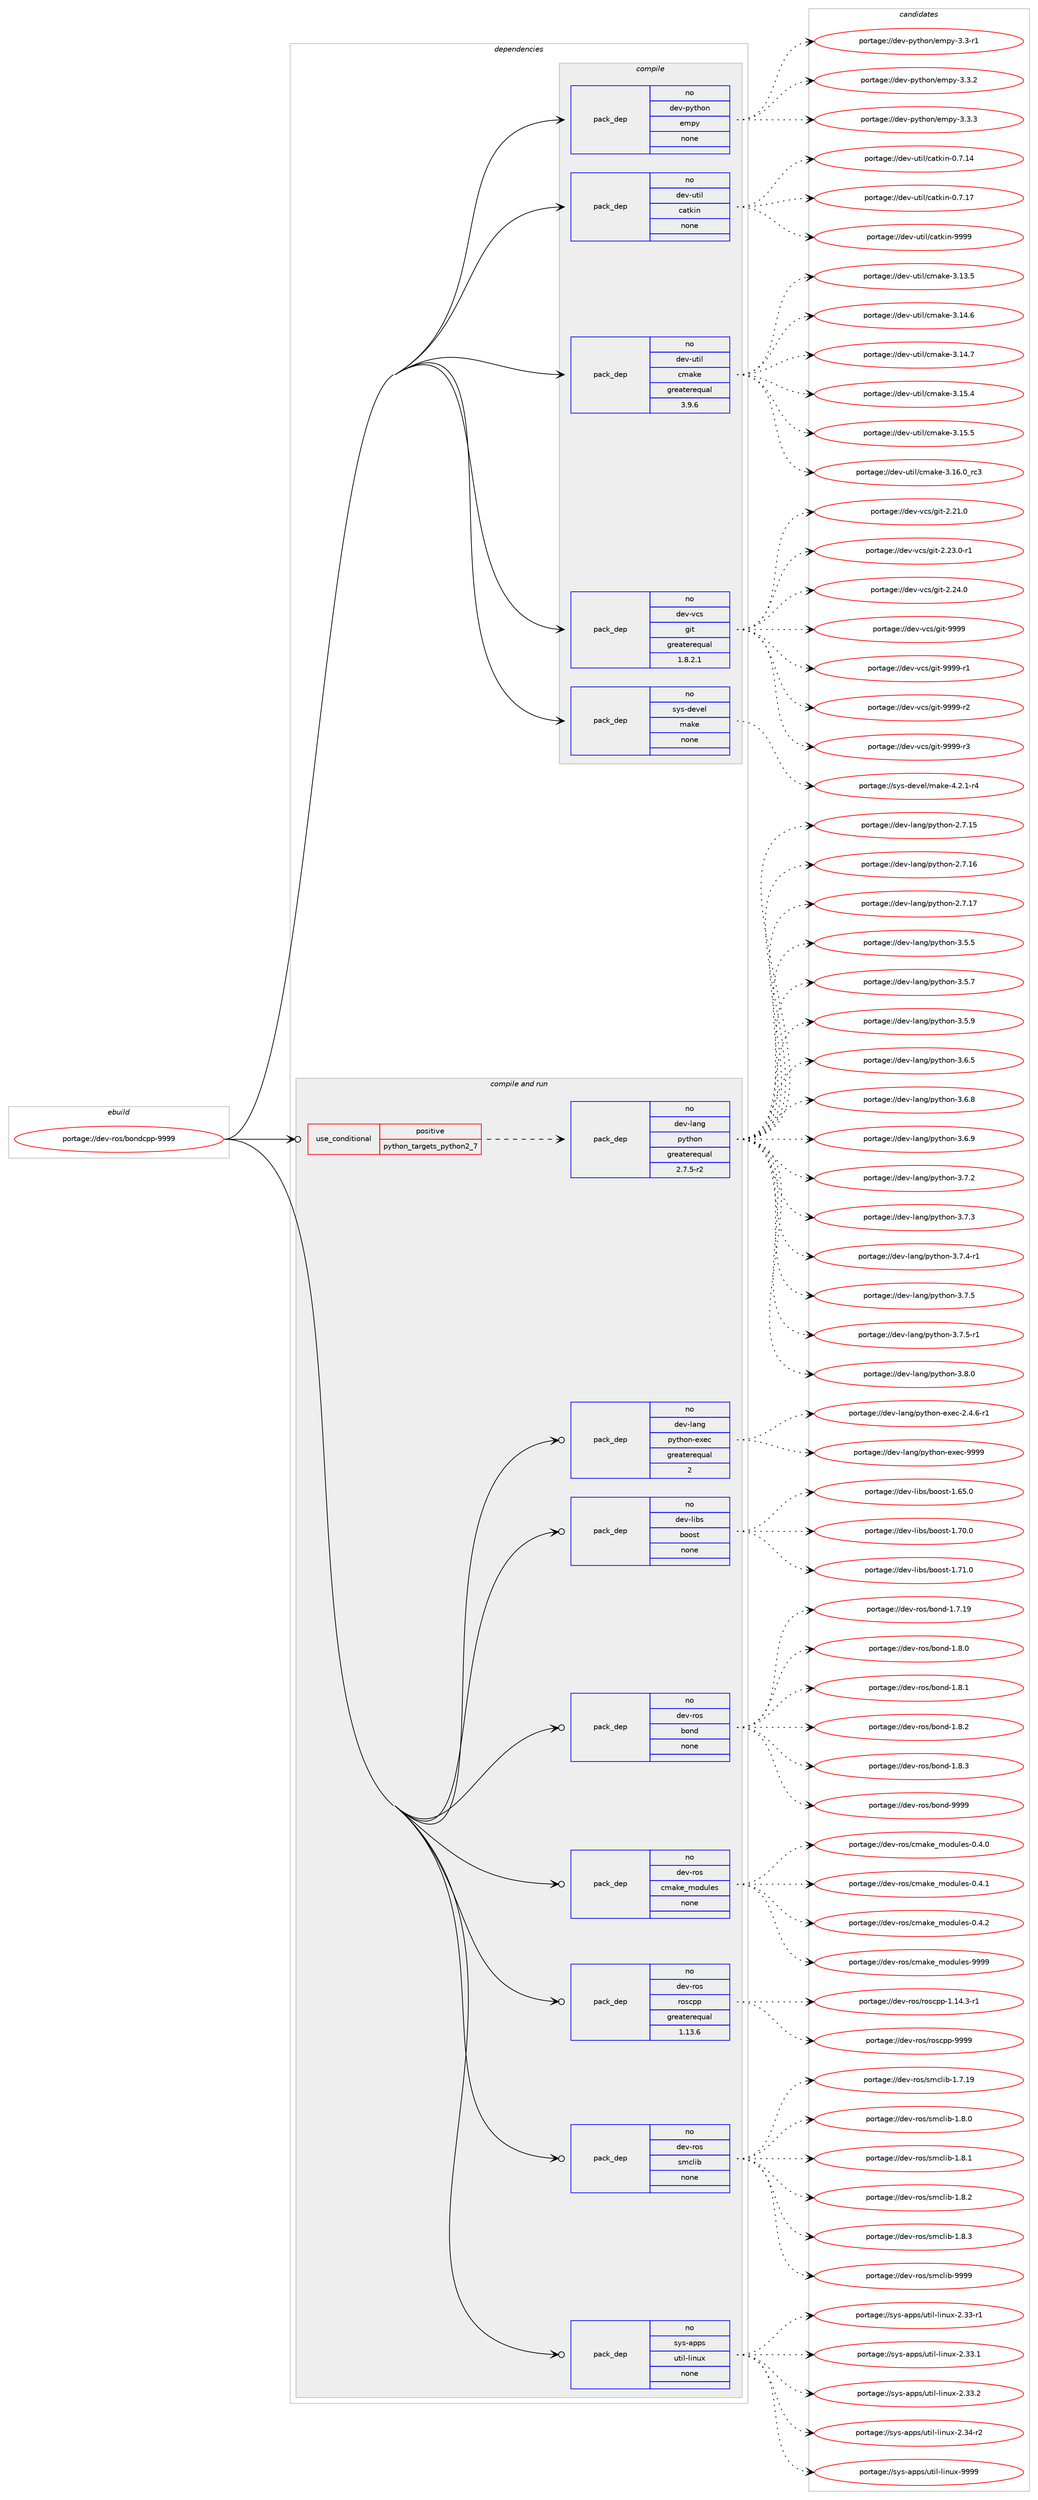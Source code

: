 digraph prolog {

# *************
# Graph options
# *************

newrank=true;
concentrate=true;
compound=true;
graph [rankdir=LR,fontname=Helvetica,fontsize=10,ranksep=1.5];#, ranksep=2.5, nodesep=0.2];
edge  [arrowhead=vee];
node  [fontname=Helvetica,fontsize=10];

# **********
# The ebuild
# **********

subgraph cluster_leftcol {
color=gray;
rank=same;
label=<<i>ebuild</i>>;
id [label="portage://dev-ros/bondcpp-9999", color=red, width=4, href="../dev-ros/bondcpp-9999.svg"];
}

# ****************
# The dependencies
# ****************

subgraph cluster_midcol {
color=gray;
label=<<i>dependencies</i>>;
subgraph cluster_compile {
fillcolor="#eeeeee";
style=filled;
label=<<i>compile</i>>;
subgraph pack138322 {
dependency183817 [label=<<TABLE BORDER="0" CELLBORDER="1" CELLSPACING="0" CELLPADDING="4" WIDTH="220"><TR><TD ROWSPAN="6" CELLPADDING="30">pack_dep</TD></TR><TR><TD WIDTH="110">no</TD></TR><TR><TD>dev-python</TD></TR><TR><TD>empy</TD></TR><TR><TD>none</TD></TR><TR><TD></TD></TR></TABLE>>, shape=none, color=blue];
}
id:e -> dependency183817:w [weight=20,style="solid",arrowhead="vee"];
subgraph pack138323 {
dependency183818 [label=<<TABLE BORDER="0" CELLBORDER="1" CELLSPACING="0" CELLPADDING="4" WIDTH="220"><TR><TD ROWSPAN="6" CELLPADDING="30">pack_dep</TD></TR><TR><TD WIDTH="110">no</TD></TR><TR><TD>dev-util</TD></TR><TR><TD>catkin</TD></TR><TR><TD>none</TD></TR><TR><TD></TD></TR></TABLE>>, shape=none, color=blue];
}
id:e -> dependency183818:w [weight=20,style="solid",arrowhead="vee"];
subgraph pack138324 {
dependency183819 [label=<<TABLE BORDER="0" CELLBORDER="1" CELLSPACING="0" CELLPADDING="4" WIDTH="220"><TR><TD ROWSPAN="6" CELLPADDING="30">pack_dep</TD></TR><TR><TD WIDTH="110">no</TD></TR><TR><TD>dev-util</TD></TR><TR><TD>cmake</TD></TR><TR><TD>greaterequal</TD></TR><TR><TD>3.9.6</TD></TR></TABLE>>, shape=none, color=blue];
}
id:e -> dependency183819:w [weight=20,style="solid",arrowhead="vee"];
subgraph pack138325 {
dependency183820 [label=<<TABLE BORDER="0" CELLBORDER="1" CELLSPACING="0" CELLPADDING="4" WIDTH="220"><TR><TD ROWSPAN="6" CELLPADDING="30">pack_dep</TD></TR><TR><TD WIDTH="110">no</TD></TR><TR><TD>dev-vcs</TD></TR><TR><TD>git</TD></TR><TR><TD>greaterequal</TD></TR><TR><TD>1.8.2.1</TD></TR></TABLE>>, shape=none, color=blue];
}
id:e -> dependency183820:w [weight=20,style="solid",arrowhead="vee"];
subgraph pack138326 {
dependency183821 [label=<<TABLE BORDER="0" CELLBORDER="1" CELLSPACING="0" CELLPADDING="4" WIDTH="220"><TR><TD ROWSPAN="6" CELLPADDING="30">pack_dep</TD></TR><TR><TD WIDTH="110">no</TD></TR><TR><TD>sys-devel</TD></TR><TR><TD>make</TD></TR><TR><TD>none</TD></TR><TR><TD></TD></TR></TABLE>>, shape=none, color=blue];
}
id:e -> dependency183821:w [weight=20,style="solid",arrowhead="vee"];
}
subgraph cluster_compileandrun {
fillcolor="#eeeeee";
style=filled;
label=<<i>compile and run</i>>;
subgraph cond42077 {
dependency183822 [label=<<TABLE BORDER="0" CELLBORDER="1" CELLSPACING="0" CELLPADDING="4"><TR><TD ROWSPAN="3" CELLPADDING="10">use_conditional</TD></TR><TR><TD>positive</TD></TR><TR><TD>python_targets_python2_7</TD></TR></TABLE>>, shape=none, color=red];
subgraph pack138327 {
dependency183823 [label=<<TABLE BORDER="0" CELLBORDER="1" CELLSPACING="0" CELLPADDING="4" WIDTH="220"><TR><TD ROWSPAN="6" CELLPADDING="30">pack_dep</TD></TR><TR><TD WIDTH="110">no</TD></TR><TR><TD>dev-lang</TD></TR><TR><TD>python</TD></TR><TR><TD>greaterequal</TD></TR><TR><TD>2.7.5-r2</TD></TR></TABLE>>, shape=none, color=blue];
}
dependency183822:e -> dependency183823:w [weight=20,style="dashed",arrowhead="vee"];
}
id:e -> dependency183822:w [weight=20,style="solid",arrowhead="odotvee"];
subgraph pack138328 {
dependency183824 [label=<<TABLE BORDER="0" CELLBORDER="1" CELLSPACING="0" CELLPADDING="4" WIDTH="220"><TR><TD ROWSPAN="6" CELLPADDING="30">pack_dep</TD></TR><TR><TD WIDTH="110">no</TD></TR><TR><TD>dev-lang</TD></TR><TR><TD>python-exec</TD></TR><TR><TD>greaterequal</TD></TR><TR><TD>2</TD></TR></TABLE>>, shape=none, color=blue];
}
id:e -> dependency183824:w [weight=20,style="solid",arrowhead="odotvee"];
subgraph pack138329 {
dependency183825 [label=<<TABLE BORDER="0" CELLBORDER="1" CELLSPACING="0" CELLPADDING="4" WIDTH="220"><TR><TD ROWSPAN="6" CELLPADDING="30">pack_dep</TD></TR><TR><TD WIDTH="110">no</TD></TR><TR><TD>dev-libs</TD></TR><TR><TD>boost</TD></TR><TR><TD>none</TD></TR><TR><TD></TD></TR></TABLE>>, shape=none, color=blue];
}
id:e -> dependency183825:w [weight=20,style="solid",arrowhead="odotvee"];
subgraph pack138330 {
dependency183826 [label=<<TABLE BORDER="0" CELLBORDER="1" CELLSPACING="0" CELLPADDING="4" WIDTH="220"><TR><TD ROWSPAN="6" CELLPADDING="30">pack_dep</TD></TR><TR><TD WIDTH="110">no</TD></TR><TR><TD>dev-ros</TD></TR><TR><TD>bond</TD></TR><TR><TD>none</TD></TR><TR><TD></TD></TR></TABLE>>, shape=none, color=blue];
}
id:e -> dependency183826:w [weight=20,style="solid",arrowhead="odotvee"];
subgraph pack138331 {
dependency183827 [label=<<TABLE BORDER="0" CELLBORDER="1" CELLSPACING="0" CELLPADDING="4" WIDTH="220"><TR><TD ROWSPAN="6" CELLPADDING="30">pack_dep</TD></TR><TR><TD WIDTH="110">no</TD></TR><TR><TD>dev-ros</TD></TR><TR><TD>cmake_modules</TD></TR><TR><TD>none</TD></TR><TR><TD></TD></TR></TABLE>>, shape=none, color=blue];
}
id:e -> dependency183827:w [weight=20,style="solid",arrowhead="odotvee"];
subgraph pack138332 {
dependency183828 [label=<<TABLE BORDER="0" CELLBORDER="1" CELLSPACING="0" CELLPADDING="4" WIDTH="220"><TR><TD ROWSPAN="6" CELLPADDING="30">pack_dep</TD></TR><TR><TD WIDTH="110">no</TD></TR><TR><TD>dev-ros</TD></TR><TR><TD>roscpp</TD></TR><TR><TD>greaterequal</TD></TR><TR><TD>1.13.6</TD></TR></TABLE>>, shape=none, color=blue];
}
id:e -> dependency183828:w [weight=20,style="solid",arrowhead="odotvee"];
subgraph pack138333 {
dependency183829 [label=<<TABLE BORDER="0" CELLBORDER="1" CELLSPACING="0" CELLPADDING="4" WIDTH="220"><TR><TD ROWSPAN="6" CELLPADDING="30">pack_dep</TD></TR><TR><TD WIDTH="110">no</TD></TR><TR><TD>dev-ros</TD></TR><TR><TD>smclib</TD></TR><TR><TD>none</TD></TR><TR><TD></TD></TR></TABLE>>, shape=none, color=blue];
}
id:e -> dependency183829:w [weight=20,style="solid",arrowhead="odotvee"];
subgraph pack138334 {
dependency183830 [label=<<TABLE BORDER="0" CELLBORDER="1" CELLSPACING="0" CELLPADDING="4" WIDTH="220"><TR><TD ROWSPAN="6" CELLPADDING="30">pack_dep</TD></TR><TR><TD WIDTH="110">no</TD></TR><TR><TD>sys-apps</TD></TR><TR><TD>util-linux</TD></TR><TR><TD>none</TD></TR><TR><TD></TD></TR></TABLE>>, shape=none, color=blue];
}
id:e -> dependency183830:w [weight=20,style="solid",arrowhead="odotvee"];
}
subgraph cluster_run {
fillcolor="#eeeeee";
style=filled;
label=<<i>run</i>>;
}
}

# **************
# The candidates
# **************

subgraph cluster_choices {
rank=same;
color=gray;
label=<<i>candidates</i>>;

subgraph choice138322 {
color=black;
nodesep=1;
choiceportage1001011184511212111610411111047101109112121455146514511449 [label="portage://dev-python/empy-3.3-r1", color=red, width=4,href="../dev-python/empy-3.3-r1.svg"];
choiceportage1001011184511212111610411111047101109112121455146514650 [label="portage://dev-python/empy-3.3.2", color=red, width=4,href="../dev-python/empy-3.3.2.svg"];
choiceportage1001011184511212111610411111047101109112121455146514651 [label="portage://dev-python/empy-3.3.3", color=red, width=4,href="../dev-python/empy-3.3.3.svg"];
dependency183817:e -> choiceportage1001011184511212111610411111047101109112121455146514511449:w [style=dotted,weight="100"];
dependency183817:e -> choiceportage1001011184511212111610411111047101109112121455146514650:w [style=dotted,weight="100"];
dependency183817:e -> choiceportage1001011184511212111610411111047101109112121455146514651:w [style=dotted,weight="100"];
}
subgraph choice138323 {
color=black;
nodesep=1;
choiceportage1001011184511711610510847999711610710511045484655464952 [label="portage://dev-util/catkin-0.7.14", color=red, width=4,href="../dev-util/catkin-0.7.14.svg"];
choiceportage1001011184511711610510847999711610710511045484655464955 [label="portage://dev-util/catkin-0.7.17", color=red, width=4,href="../dev-util/catkin-0.7.17.svg"];
choiceportage100101118451171161051084799971161071051104557575757 [label="portage://dev-util/catkin-9999", color=red, width=4,href="../dev-util/catkin-9999.svg"];
dependency183818:e -> choiceportage1001011184511711610510847999711610710511045484655464952:w [style=dotted,weight="100"];
dependency183818:e -> choiceportage1001011184511711610510847999711610710511045484655464955:w [style=dotted,weight="100"];
dependency183818:e -> choiceportage100101118451171161051084799971161071051104557575757:w [style=dotted,weight="100"];
}
subgraph choice138324 {
color=black;
nodesep=1;
choiceportage1001011184511711610510847991099710710145514649514653 [label="portage://dev-util/cmake-3.13.5", color=red, width=4,href="../dev-util/cmake-3.13.5.svg"];
choiceportage1001011184511711610510847991099710710145514649524654 [label="portage://dev-util/cmake-3.14.6", color=red, width=4,href="../dev-util/cmake-3.14.6.svg"];
choiceportage1001011184511711610510847991099710710145514649524655 [label="portage://dev-util/cmake-3.14.7", color=red, width=4,href="../dev-util/cmake-3.14.7.svg"];
choiceportage1001011184511711610510847991099710710145514649534652 [label="portage://dev-util/cmake-3.15.4", color=red, width=4,href="../dev-util/cmake-3.15.4.svg"];
choiceportage1001011184511711610510847991099710710145514649534653 [label="portage://dev-util/cmake-3.15.5", color=red, width=4,href="../dev-util/cmake-3.15.5.svg"];
choiceportage1001011184511711610510847991099710710145514649544648951149951 [label="portage://dev-util/cmake-3.16.0_rc3", color=red, width=4,href="../dev-util/cmake-3.16.0_rc3.svg"];
dependency183819:e -> choiceportage1001011184511711610510847991099710710145514649514653:w [style=dotted,weight="100"];
dependency183819:e -> choiceportage1001011184511711610510847991099710710145514649524654:w [style=dotted,weight="100"];
dependency183819:e -> choiceportage1001011184511711610510847991099710710145514649524655:w [style=dotted,weight="100"];
dependency183819:e -> choiceportage1001011184511711610510847991099710710145514649534652:w [style=dotted,weight="100"];
dependency183819:e -> choiceportage1001011184511711610510847991099710710145514649534653:w [style=dotted,weight="100"];
dependency183819:e -> choiceportage1001011184511711610510847991099710710145514649544648951149951:w [style=dotted,weight="100"];
}
subgraph choice138325 {
color=black;
nodesep=1;
choiceportage10010111845118991154710310511645504650494648 [label="portage://dev-vcs/git-2.21.0", color=red, width=4,href="../dev-vcs/git-2.21.0.svg"];
choiceportage100101118451189911547103105116455046505146484511449 [label="portage://dev-vcs/git-2.23.0-r1", color=red, width=4,href="../dev-vcs/git-2.23.0-r1.svg"];
choiceportage10010111845118991154710310511645504650524648 [label="portage://dev-vcs/git-2.24.0", color=red, width=4,href="../dev-vcs/git-2.24.0.svg"];
choiceportage1001011184511899115471031051164557575757 [label="portage://dev-vcs/git-9999", color=red, width=4,href="../dev-vcs/git-9999.svg"];
choiceportage10010111845118991154710310511645575757574511449 [label="portage://dev-vcs/git-9999-r1", color=red, width=4,href="../dev-vcs/git-9999-r1.svg"];
choiceportage10010111845118991154710310511645575757574511450 [label="portage://dev-vcs/git-9999-r2", color=red, width=4,href="../dev-vcs/git-9999-r2.svg"];
choiceportage10010111845118991154710310511645575757574511451 [label="portage://dev-vcs/git-9999-r3", color=red, width=4,href="../dev-vcs/git-9999-r3.svg"];
dependency183820:e -> choiceportage10010111845118991154710310511645504650494648:w [style=dotted,weight="100"];
dependency183820:e -> choiceportage100101118451189911547103105116455046505146484511449:w [style=dotted,weight="100"];
dependency183820:e -> choiceportage10010111845118991154710310511645504650524648:w [style=dotted,weight="100"];
dependency183820:e -> choiceportage1001011184511899115471031051164557575757:w [style=dotted,weight="100"];
dependency183820:e -> choiceportage10010111845118991154710310511645575757574511449:w [style=dotted,weight="100"];
dependency183820:e -> choiceportage10010111845118991154710310511645575757574511450:w [style=dotted,weight="100"];
dependency183820:e -> choiceportage10010111845118991154710310511645575757574511451:w [style=dotted,weight="100"];
}
subgraph choice138326 {
color=black;
nodesep=1;
choiceportage1151211154510010111810110847109971071014552465046494511452 [label="portage://sys-devel/make-4.2.1-r4", color=red, width=4,href="../sys-devel/make-4.2.1-r4.svg"];
dependency183821:e -> choiceportage1151211154510010111810110847109971071014552465046494511452:w [style=dotted,weight="100"];
}
subgraph choice138327 {
color=black;
nodesep=1;
choiceportage10010111845108971101034711212111610411111045504655464953 [label="portage://dev-lang/python-2.7.15", color=red, width=4,href="../dev-lang/python-2.7.15.svg"];
choiceportage10010111845108971101034711212111610411111045504655464954 [label="portage://dev-lang/python-2.7.16", color=red, width=4,href="../dev-lang/python-2.7.16.svg"];
choiceportage10010111845108971101034711212111610411111045504655464955 [label="portage://dev-lang/python-2.7.17", color=red, width=4,href="../dev-lang/python-2.7.17.svg"];
choiceportage100101118451089711010347112121116104111110455146534653 [label="portage://dev-lang/python-3.5.5", color=red, width=4,href="../dev-lang/python-3.5.5.svg"];
choiceportage100101118451089711010347112121116104111110455146534655 [label="portage://dev-lang/python-3.5.7", color=red, width=4,href="../dev-lang/python-3.5.7.svg"];
choiceportage100101118451089711010347112121116104111110455146534657 [label="portage://dev-lang/python-3.5.9", color=red, width=4,href="../dev-lang/python-3.5.9.svg"];
choiceportage100101118451089711010347112121116104111110455146544653 [label="portage://dev-lang/python-3.6.5", color=red, width=4,href="../dev-lang/python-3.6.5.svg"];
choiceportage100101118451089711010347112121116104111110455146544656 [label="portage://dev-lang/python-3.6.8", color=red, width=4,href="../dev-lang/python-3.6.8.svg"];
choiceportage100101118451089711010347112121116104111110455146544657 [label="portage://dev-lang/python-3.6.9", color=red, width=4,href="../dev-lang/python-3.6.9.svg"];
choiceportage100101118451089711010347112121116104111110455146554650 [label="portage://dev-lang/python-3.7.2", color=red, width=4,href="../dev-lang/python-3.7.2.svg"];
choiceportage100101118451089711010347112121116104111110455146554651 [label="portage://dev-lang/python-3.7.3", color=red, width=4,href="../dev-lang/python-3.7.3.svg"];
choiceportage1001011184510897110103471121211161041111104551465546524511449 [label="portage://dev-lang/python-3.7.4-r1", color=red, width=4,href="../dev-lang/python-3.7.4-r1.svg"];
choiceportage100101118451089711010347112121116104111110455146554653 [label="portage://dev-lang/python-3.7.5", color=red, width=4,href="../dev-lang/python-3.7.5.svg"];
choiceportage1001011184510897110103471121211161041111104551465546534511449 [label="portage://dev-lang/python-3.7.5-r1", color=red, width=4,href="../dev-lang/python-3.7.5-r1.svg"];
choiceportage100101118451089711010347112121116104111110455146564648 [label="portage://dev-lang/python-3.8.0", color=red, width=4,href="../dev-lang/python-3.8.0.svg"];
dependency183823:e -> choiceportage10010111845108971101034711212111610411111045504655464953:w [style=dotted,weight="100"];
dependency183823:e -> choiceportage10010111845108971101034711212111610411111045504655464954:w [style=dotted,weight="100"];
dependency183823:e -> choiceportage10010111845108971101034711212111610411111045504655464955:w [style=dotted,weight="100"];
dependency183823:e -> choiceportage100101118451089711010347112121116104111110455146534653:w [style=dotted,weight="100"];
dependency183823:e -> choiceportage100101118451089711010347112121116104111110455146534655:w [style=dotted,weight="100"];
dependency183823:e -> choiceportage100101118451089711010347112121116104111110455146534657:w [style=dotted,weight="100"];
dependency183823:e -> choiceportage100101118451089711010347112121116104111110455146544653:w [style=dotted,weight="100"];
dependency183823:e -> choiceportage100101118451089711010347112121116104111110455146544656:w [style=dotted,weight="100"];
dependency183823:e -> choiceportage100101118451089711010347112121116104111110455146544657:w [style=dotted,weight="100"];
dependency183823:e -> choiceportage100101118451089711010347112121116104111110455146554650:w [style=dotted,weight="100"];
dependency183823:e -> choiceportage100101118451089711010347112121116104111110455146554651:w [style=dotted,weight="100"];
dependency183823:e -> choiceportage1001011184510897110103471121211161041111104551465546524511449:w [style=dotted,weight="100"];
dependency183823:e -> choiceportage100101118451089711010347112121116104111110455146554653:w [style=dotted,weight="100"];
dependency183823:e -> choiceportage1001011184510897110103471121211161041111104551465546534511449:w [style=dotted,weight="100"];
dependency183823:e -> choiceportage100101118451089711010347112121116104111110455146564648:w [style=dotted,weight="100"];
}
subgraph choice138328 {
color=black;
nodesep=1;
choiceportage10010111845108971101034711212111610411111045101120101994550465246544511449 [label="portage://dev-lang/python-exec-2.4.6-r1", color=red, width=4,href="../dev-lang/python-exec-2.4.6-r1.svg"];
choiceportage10010111845108971101034711212111610411111045101120101994557575757 [label="portage://dev-lang/python-exec-9999", color=red, width=4,href="../dev-lang/python-exec-9999.svg"];
dependency183824:e -> choiceportage10010111845108971101034711212111610411111045101120101994550465246544511449:w [style=dotted,weight="100"];
dependency183824:e -> choiceportage10010111845108971101034711212111610411111045101120101994557575757:w [style=dotted,weight="100"];
}
subgraph choice138329 {
color=black;
nodesep=1;
choiceportage1001011184510810598115479811111111511645494654534648 [label="portage://dev-libs/boost-1.65.0", color=red, width=4,href="../dev-libs/boost-1.65.0.svg"];
choiceportage1001011184510810598115479811111111511645494655484648 [label="portage://dev-libs/boost-1.70.0", color=red, width=4,href="../dev-libs/boost-1.70.0.svg"];
choiceportage1001011184510810598115479811111111511645494655494648 [label="portage://dev-libs/boost-1.71.0", color=red, width=4,href="../dev-libs/boost-1.71.0.svg"];
dependency183825:e -> choiceportage1001011184510810598115479811111111511645494654534648:w [style=dotted,weight="100"];
dependency183825:e -> choiceportage1001011184510810598115479811111111511645494655484648:w [style=dotted,weight="100"];
dependency183825:e -> choiceportage1001011184510810598115479811111111511645494655494648:w [style=dotted,weight="100"];
}
subgraph choice138330 {
color=black;
nodesep=1;
choiceportage10010111845114111115479811111010045494655464957 [label="portage://dev-ros/bond-1.7.19", color=red, width=4,href="../dev-ros/bond-1.7.19.svg"];
choiceportage100101118451141111154798111110100454946564648 [label="portage://dev-ros/bond-1.8.0", color=red, width=4,href="../dev-ros/bond-1.8.0.svg"];
choiceportage100101118451141111154798111110100454946564649 [label="portage://dev-ros/bond-1.8.1", color=red, width=4,href="../dev-ros/bond-1.8.1.svg"];
choiceportage100101118451141111154798111110100454946564650 [label="portage://dev-ros/bond-1.8.2", color=red, width=4,href="../dev-ros/bond-1.8.2.svg"];
choiceportage100101118451141111154798111110100454946564651 [label="portage://dev-ros/bond-1.8.3", color=red, width=4,href="../dev-ros/bond-1.8.3.svg"];
choiceportage1001011184511411111547981111101004557575757 [label="portage://dev-ros/bond-9999", color=red, width=4,href="../dev-ros/bond-9999.svg"];
dependency183826:e -> choiceportage10010111845114111115479811111010045494655464957:w [style=dotted,weight="100"];
dependency183826:e -> choiceportage100101118451141111154798111110100454946564648:w [style=dotted,weight="100"];
dependency183826:e -> choiceportage100101118451141111154798111110100454946564649:w [style=dotted,weight="100"];
dependency183826:e -> choiceportage100101118451141111154798111110100454946564650:w [style=dotted,weight="100"];
dependency183826:e -> choiceportage100101118451141111154798111110100454946564651:w [style=dotted,weight="100"];
dependency183826:e -> choiceportage1001011184511411111547981111101004557575757:w [style=dotted,weight="100"];
}
subgraph choice138331 {
color=black;
nodesep=1;
choiceportage1001011184511411111547991099710710195109111100117108101115454846524648 [label="portage://dev-ros/cmake_modules-0.4.0", color=red, width=4,href="../dev-ros/cmake_modules-0.4.0.svg"];
choiceportage1001011184511411111547991099710710195109111100117108101115454846524649 [label="portage://dev-ros/cmake_modules-0.4.1", color=red, width=4,href="../dev-ros/cmake_modules-0.4.1.svg"];
choiceportage1001011184511411111547991099710710195109111100117108101115454846524650 [label="portage://dev-ros/cmake_modules-0.4.2", color=red, width=4,href="../dev-ros/cmake_modules-0.4.2.svg"];
choiceportage10010111845114111115479910997107101951091111001171081011154557575757 [label="portage://dev-ros/cmake_modules-9999", color=red, width=4,href="../dev-ros/cmake_modules-9999.svg"];
dependency183827:e -> choiceportage1001011184511411111547991099710710195109111100117108101115454846524648:w [style=dotted,weight="100"];
dependency183827:e -> choiceportage1001011184511411111547991099710710195109111100117108101115454846524649:w [style=dotted,weight="100"];
dependency183827:e -> choiceportage1001011184511411111547991099710710195109111100117108101115454846524650:w [style=dotted,weight="100"];
dependency183827:e -> choiceportage10010111845114111115479910997107101951091111001171081011154557575757:w [style=dotted,weight="100"];
}
subgraph choice138332 {
color=black;
nodesep=1;
choiceportage100101118451141111154711411111599112112454946495246514511449 [label="portage://dev-ros/roscpp-1.14.3-r1", color=red, width=4,href="../dev-ros/roscpp-1.14.3-r1.svg"];
choiceportage1001011184511411111547114111115991121124557575757 [label="portage://dev-ros/roscpp-9999", color=red, width=4,href="../dev-ros/roscpp-9999.svg"];
dependency183828:e -> choiceportage100101118451141111154711411111599112112454946495246514511449:w [style=dotted,weight="100"];
dependency183828:e -> choiceportage1001011184511411111547114111115991121124557575757:w [style=dotted,weight="100"];
}
subgraph choice138333 {
color=black;
nodesep=1;
choiceportage1001011184511411111547115109991081059845494655464957 [label="portage://dev-ros/smclib-1.7.19", color=red, width=4,href="../dev-ros/smclib-1.7.19.svg"];
choiceportage10010111845114111115471151099910810598454946564648 [label="portage://dev-ros/smclib-1.8.0", color=red, width=4,href="../dev-ros/smclib-1.8.0.svg"];
choiceportage10010111845114111115471151099910810598454946564649 [label="portage://dev-ros/smclib-1.8.1", color=red, width=4,href="../dev-ros/smclib-1.8.1.svg"];
choiceportage10010111845114111115471151099910810598454946564650 [label="portage://dev-ros/smclib-1.8.2", color=red, width=4,href="../dev-ros/smclib-1.8.2.svg"];
choiceportage10010111845114111115471151099910810598454946564651 [label="portage://dev-ros/smclib-1.8.3", color=red, width=4,href="../dev-ros/smclib-1.8.3.svg"];
choiceportage100101118451141111154711510999108105984557575757 [label="portage://dev-ros/smclib-9999", color=red, width=4,href="../dev-ros/smclib-9999.svg"];
dependency183829:e -> choiceportage1001011184511411111547115109991081059845494655464957:w [style=dotted,weight="100"];
dependency183829:e -> choiceportage10010111845114111115471151099910810598454946564648:w [style=dotted,weight="100"];
dependency183829:e -> choiceportage10010111845114111115471151099910810598454946564649:w [style=dotted,weight="100"];
dependency183829:e -> choiceportage10010111845114111115471151099910810598454946564650:w [style=dotted,weight="100"];
dependency183829:e -> choiceportage10010111845114111115471151099910810598454946564651:w [style=dotted,weight="100"];
dependency183829:e -> choiceportage100101118451141111154711510999108105984557575757:w [style=dotted,weight="100"];
}
subgraph choice138334 {
color=black;
nodesep=1;
choiceportage1151211154597112112115471171161051084510810511011712045504651514511449 [label="portage://sys-apps/util-linux-2.33-r1", color=red, width=4,href="../sys-apps/util-linux-2.33-r1.svg"];
choiceportage1151211154597112112115471171161051084510810511011712045504651514649 [label="portage://sys-apps/util-linux-2.33.1", color=red, width=4,href="../sys-apps/util-linux-2.33.1.svg"];
choiceportage1151211154597112112115471171161051084510810511011712045504651514650 [label="portage://sys-apps/util-linux-2.33.2", color=red, width=4,href="../sys-apps/util-linux-2.33.2.svg"];
choiceportage1151211154597112112115471171161051084510810511011712045504651524511450 [label="portage://sys-apps/util-linux-2.34-r2", color=red, width=4,href="../sys-apps/util-linux-2.34-r2.svg"];
choiceportage115121115459711211211547117116105108451081051101171204557575757 [label="portage://sys-apps/util-linux-9999", color=red, width=4,href="../sys-apps/util-linux-9999.svg"];
dependency183830:e -> choiceportage1151211154597112112115471171161051084510810511011712045504651514511449:w [style=dotted,weight="100"];
dependency183830:e -> choiceportage1151211154597112112115471171161051084510810511011712045504651514649:w [style=dotted,weight="100"];
dependency183830:e -> choiceportage1151211154597112112115471171161051084510810511011712045504651514650:w [style=dotted,weight="100"];
dependency183830:e -> choiceportage1151211154597112112115471171161051084510810511011712045504651524511450:w [style=dotted,weight="100"];
dependency183830:e -> choiceportage115121115459711211211547117116105108451081051101171204557575757:w [style=dotted,weight="100"];
}
}

}
